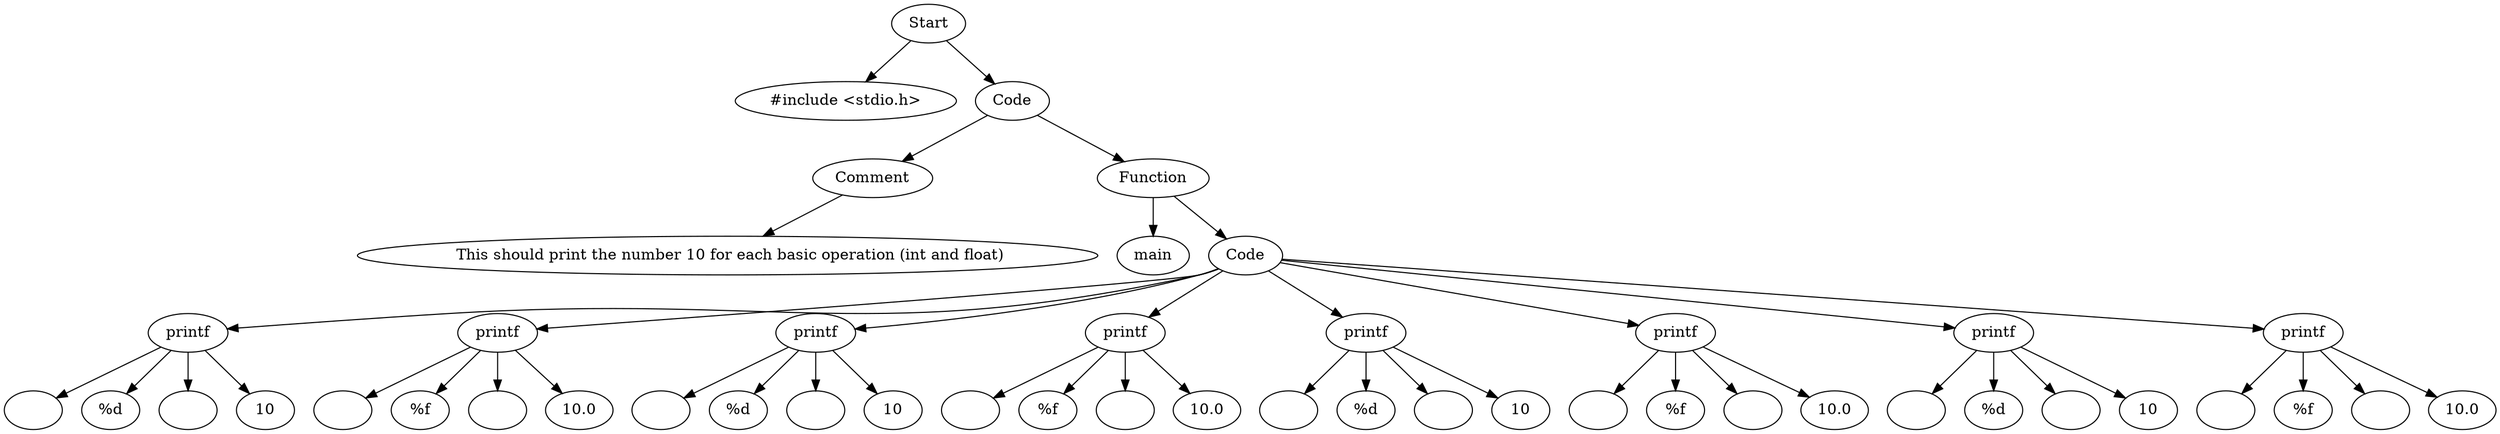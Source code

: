 digraph AST {
  "133786558768480" [label="Start"];
  "133786558768480" -> "133786558772032";
  "133786558768480" -> "133786558770064";
  "133786558772032" [label="#include <stdio.h>"];
  "133786558770064" [label="Code"];
  "133786558770064" -> "133786558771120";
  "133786558770064" -> "133786558774672";
  "133786558771120" [label="Comment"];
  "133786558771120" -> "133786559173568";
  "133786559173568" [label=" This should print the number 10 for each basic operation (int and float)"];
  "133786558774672" [label="Function"];
  "133786558774672" -> "133786558769440";
  "133786558774672" -> "133786558771312";
  "133786558769440" [label="main"];
  "133786558771312" [label="Code"];
  "133786558771312" -> "133786558768528";
  "133786558771312" -> "133786558762144";
  "133786558771312" -> "133786558769152";
  "133786558771312" -> "133786558759168";
  "133786558771312" -> "133786559176928";
  "133786558771312" -> "133786559179376";
  "133786558771312" -> "133786559173328";
  "133786558771312" -> "133786559178656";
  "133786558768528" [label="printf"];
  "133786558768528" -> "133786558763920";
  "133786558768528" -> "133786558766464";
  "133786558768528" -> "133786558770832";
  "133786558768528" -> "133786558766848";
  "133786558763920" [label=""];
  "133786558766464" [label="%d"];
  "133786558770832" [label=""];
  "133786558766848" [label="10"];
  "133786558762144" [label="printf"];
  "133786558762144" -> "133786558766272";
  "133786558762144" -> "133786558772224";
  "133786558762144" -> "133786558772464";
  "133786558762144" -> "133786558772848";
  "133786558766272" [label=""];
  "133786558772224" [label="%f"];
  "133786558772464" [label=""];
  "133786558772848" [label="10.0"];
  "133786558769152" [label="printf"];
  "133786558769152" -> "133786558766560";
  "133786558769152" -> "133786558768336";
  "133786558769152" -> "133786558773184";
  "133786558769152" -> "133786558764352";
  "133786558766560" [label=""];
  "133786558768336" [label="%d"];
  "133786558773184" [label=""];
  "133786558764352" [label="10"];
  "133786558759168" [label="printf"];
  "133786558759168" -> "133786559175440";
  "133786558759168" -> "133786559171984";
  "133786558759168" -> "133786559172848";
  "133786558759168" -> "133786558762288";
  "133786559175440" [label=""];
  "133786559171984" [label="%f"];
  "133786559172848" [label=""];
  "133786558762288" [label="10.0"];
  "133786559176928" [label="printf"];
  "133786559176928" -> "133786559168672";
  "133786559176928" -> "133786559180240";
  "133786559176928" -> "133786559172560";
  "133786559176928" -> "133786558762192";
  "133786559168672" [label=""];
  "133786559180240" [label="%d"];
  "133786559172560" [label=""];
  "133786558762192" [label="10"];
  "133786559179376" [label="printf"];
  "133786559179376" -> "133786559180480";
  "133786559179376" -> "133786559172992";
  "133786559179376" -> "133786559180288";
  "133786559179376" -> "133786558763728";
  "133786559180480" [label=""];
  "133786559172992" [label="%f"];
  "133786559180288" [label=""];
  "133786558763728" [label="10.0"];
  "133786559173328" [label="printf"];
  "133786559173328" -> "133786559172464";
  "133786559173328" -> "133786559170112";
  "133786559173328" -> "133786559174432";
  "133786559173328" -> "133786558763680";
  "133786559172464" [label=""];
  "133786559170112" [label="%d"];
  "133786559174432" [label=""];
  "133786558763680" [label="10"];
  "133786559178656" [label="printf"];
  "133786559178656" -> "133786559170064";
  "133786559178656" -> "133786559175344";
  "133786559178656" -> "133786559172368";
  "133786559178656" -> "133786558771648";
  "133786559170064" [label=""];
  "133786559175344" [label="%f"];
  "133786559172368" [label=""];
  "133786558771648" [label="10.0"];
}
